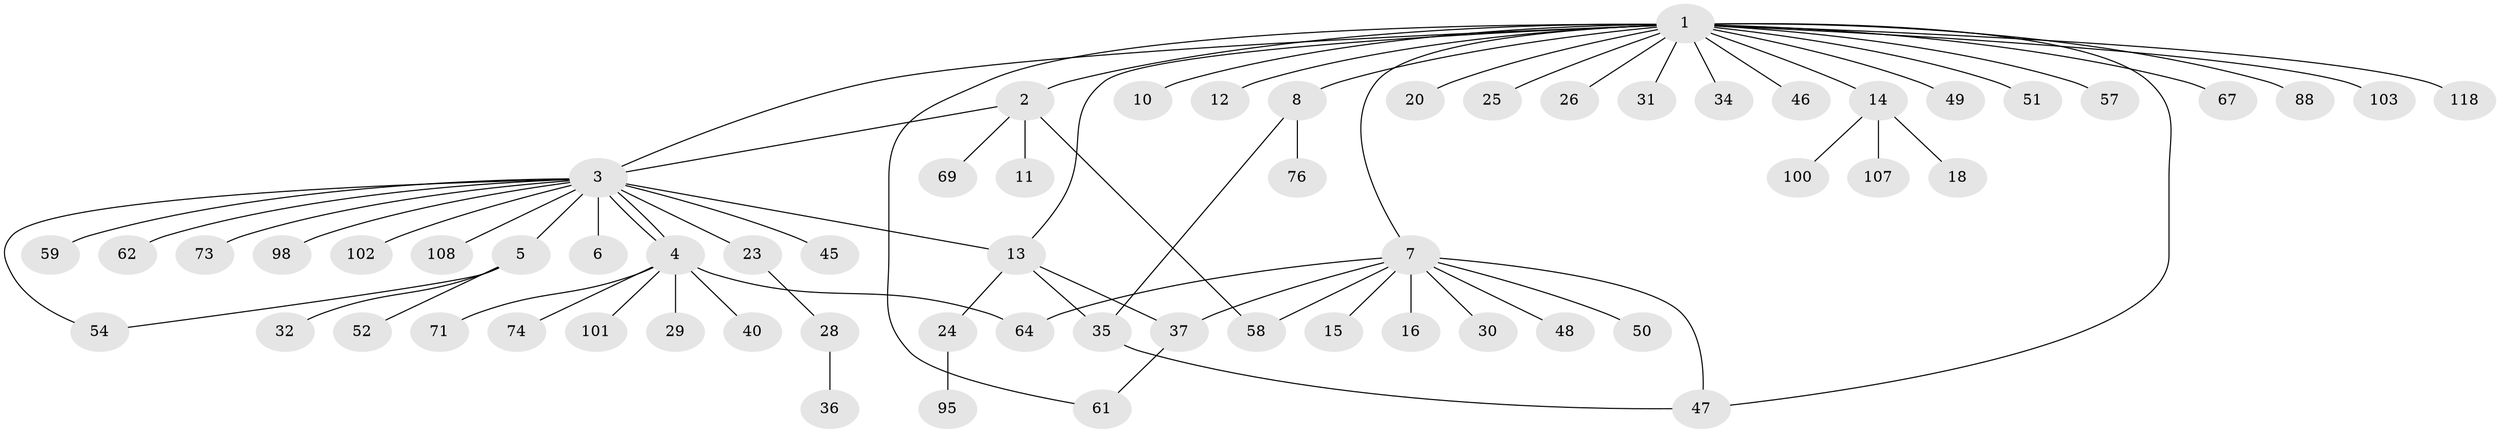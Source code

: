 // original degree distribution, {24: 0.008, 5: 0.016, 17: 0.008, 9: 0.016, 1: 0.592, 6: 0.024, 4: 0.056, 8: 0.016, 3: 0.072, 2: 0.192}
// Generated by graph-tools (version 1.1) at 2025/14/03/09/25 04:14:27]
// undirected, 62 vertices, 72 edges
graph export_dot {
graph [start="1"]
  node [color=gray90,style=filled];
  1;
  2;
  3;
  4;
  5 [super="+42+55+80+79+41+56"];
  6;
  7 [super="+70+125+9+33"];
  8 [super="+27"];
  10;
  11;
  12;
  13 [super="+96+113+21+17"];
  14;
  15 [super="+19+66"];
  16 [super="+114"];
  18;
  20 [super="+22"];
  23 [super="+60+81"];
  24 [super="+43"];
  25;
  26 [super="+90+120"];
  28;
  29 [super="+122"];
  30;
  31;
  32;
  34 [super="+44+53"];
  35 [super="+91+104"];
  36;
  37 [super="+38"];
  40;
  45 [super="+112+97+65"];
  46;
  47 [super="+63+124+78"];
  48;
  49;
  50;
  51;
  52;
  54 [super="+119"];
  57;
  58 [super="+105+111"];
  59;
  61 [super="+84"];
  62;
  64;
  67;
  69;
  71 [super="+93+121"];
  73;
  74;
  76;
  88;
  95;
  98;
  100;
  101;
  102;
  103;
  107;
  108;
  118;
  1 -- 2;
  1 -- 3;
  1 -- 7;
  1 -- 8;
  1 -- 10;
  1 -- 12;
  1 -- 13;
  1 -- 14;
  1 -- 20;
  1 -- 25;
  1 -- 26;
  1 -- 31;
  1 -- 34 [weight=2];
  1 -- 46;
  1 -- 47;
  1 -- 49;
  1 -- 51;
  1 -- 57;
  1 -- 67;
  1 -- 88;
  1 -- 103;
  1 -- 118;
  1 -- 61;
  2 -- 3;
  2 -- 11;
  2 -- 58;
  2 -- 69;
  3 -- 4;
  3 -- 4;
  3 -- 5;
  3 -- 6;
  3 -- 13 [weight=2];
  3 -- 23;
  3 -- 45;
  3 -- 54;
  3 -- 59;
  3 -- 62;
  3 -- 73;
  3 -- 98;
  3 -- 102;
  3 -- 108;
  4 -- 29;
  4 -- 40;
  4 -- 64;
  4 -- 71 [weight=2];
  4 -- 74;
  4 -- 101;
  5 -- 32;
  5 -- 54;
  5 -- 52;
  7 -- 16 [weight=2];
  7 -- 50;
  7 -- 58;
  7 -- 30;
  7 -- 15;
  7 -- 48;
  7 -- 64;
  7 -- 47 [weight=2];
  7 -- 37;
  8 -- 35;
  8 -- 76;
  13 -- 24;
  13 -- 35;
  13 -- 37;
  14 -- 18;
  14 -- 100;
  14 -- 107;
  23 -- 28;
  24 -- 95;
  28 -- 36;
  35 -- 47;
  37 -- 61;
}
